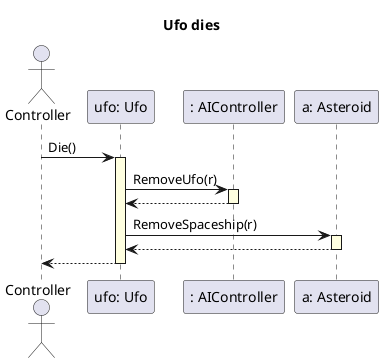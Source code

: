 @startuml

skinparam SequenceLifeLineBackgroundColor LightYellow
title "Ufo dies"
actor Controller as control
participant "ufo: Ufo" as robot
participant ": AIController" as robotcontroller
participant "a: Asteroid" as asteroid

control -> robot ++: Die()
robot -> robotcontroller ++: RemoveUfo(r)
robotcontroller --> robot --
robot -> asteroid ++: RemoveSpaceship(r)
asteroid --> robot --
robot --> control --

@enduml